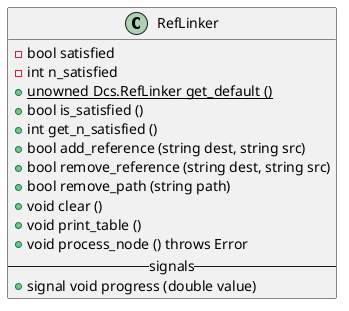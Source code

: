 @startuml

class RefLinker {
    -bool satisfied
    -int n_satisfied
    +{static} unowned Dcs.RefLinker get_default ()
    +bool is_satisfied ()
    +int get_n_satisfied ()
    +bool add_reference (string dest, string src)
    +bool remove_reference (string dest, string src)
    +bool remove_path (string path)
    +void clear ()
    +void print_table ()
    +void process_node () throws Error
    -- signals --
    +signal void progress (double value)
}

@enduml
